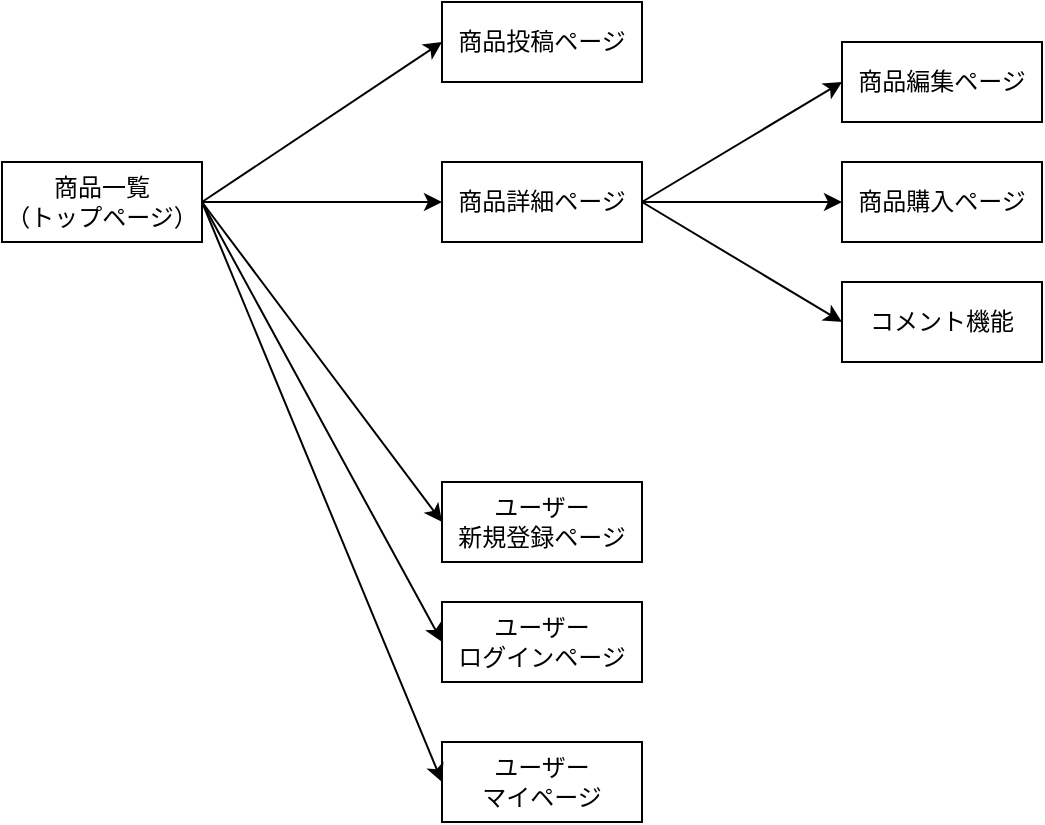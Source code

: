 <mxfile>
    <diagram id="2mdLUfDblTNSKEetpJIO" name="ページ1">
        <mxGraphModel dx="1208" dy="777" grid="1" gridSize="10" guides="1" tooltips="1" connect="1" arrows="1" fold="1" page="1" pageScale="1" pageWidth="827" pageHeight="1169" math="0" shadow="0">
            <root>
                <mxCell id="0"/>
                <mxCell id="1" parent="0"/>
                <mxCell id="2" value="商品一覧&lt;br&gt;（トップページ）" style="whiteSpace=wrap;html=1;align=center;" vertex="1" parent="1">
                    <mxGeometry x="20" y="120" width="100" height="40" as="geometry"/>
                </mxCell>
                <mxCell id="3" value="商品投稿ページ" style="whiteSpace=wrap;html=1;align=center;" vertex="1" parent="1">
                    <mxGeometry x="240" y="40" width="100" height="40" as="geometry"/>
                </mxCell>
                <mxCell id="4" value="商品詳細ページ" style="whiteSpace=wrap;html=1;align=center;" vertex="1" parent="1">
                    <mxGeometry x="240" y="120" width="100" height="40" as="geometry"/>
                </mxCell>
                <mxCell id="5" value="商品編集ページ" style="whiteSpace=wrap;html=1;align=center;" vertex="1" parent="1">
                    <mxGeometry x="440" y="60" width="100" height="40" as="geometry"/>
                </mxCell>
                <mxCell id="6" value="商品購入ページ" style="whiteSpace=wrap;html=1;align=center;" vertex="1" parent="1">
                    <mxGeometry x="440" y="120" width="100" height="40" as="geometry"/>
                </mxCell>
                <mxCell id="7" value="ユーザー&lt;br&gt;新規登録ページ" style="whiteSpace=wrap;html=1;align=center;" vertex="1" parent="1">
                    <mxGeometry x="240" y="280" width="100" height="40" as="geometry"/>
                </mxCell>
                <mxCell id="8" value="コメント機能" style="whiteSpace=wrap;html=1;align=center;" vertex="1" parent="1">
                    <mxGeometry x="440" y="180" width="100" height="40" as="geometry"/>
                </mxCell>
                <mxCell id="9" value="ユーザー&lt;br&gt;ログインページ" style="whiteSpace=wrap;html=1;align=center;" vertex="1" parent="1">
                    <mxGeometry x="240" y="340" width="100" height="40" as="geometry"/>
                </mxCell>
                <mxCell id="10" value="ユーザー&lt;br&gt;マイページ" style="whiteSpace=wrap;html=1;align=center;" vertex="1" parent="1">
                    <mxGeometry x="240" y="410" width="100" height="40" as="geometry"/>
                </mxCell>
                <mxCell id="11" value="" style="endArrow=classic;html=1;entryX=0;entryY=0.5;entryDx=0;entryDy=0;exitX=1;exitY=0.5;exitDx=0;exitDy=0;" edge="1" parent="1" source="2" target="3">
                    <mxGeometry width="50" height="50" relative="1" as="geometry">
                        <mxPoint x="140" y="60" as="sourcePoint"/>
                        <mxPoint x="230" y="60" as="targetPoint"/>
                    </mxGeometry>
                </mxCell>
                <mxCell id="12" value="" style="endArrow=classic;html=1;entryX=0;entryY=0.5;entryDx=0;entryDy=0;exitX=1;exitY=0.5;exitDx=0;exitDy=0;" edge="1" parent="1" source="2" target="4">
                    <mxGeometry width="50" height="50" relative="1" as="geometry">
                        <mxPoint x="140" y="79" as="sourcePoint"/>
                        <mxPoint x="240" y="79" as="targetPoint"/>
                    </mxGeometry>
                </mxCell>
                <mxCell id="13" value="" style="endArrow=classic;html=1;exitX=1;exitY=0.5;exitDx=0;exitDy=0;" edge="1" parent="1">
                    <mxGeometry width="50" height="50" relative="1" as="geometry">
                        <mxPoint x="340" y="140" as="sourcePoint"/>
                        <mxPoint x="440" y="140" as="targetPoint"/>
                    </mxGeometry>
                </mxCell>
                <mxCell id="15" value="" style="endArrow=classic;html=1;entryX=0;entryY=0.5;entryDx=0;entryDy=0;exitX=1;exitY=0.5;exitDx=0;exitDy=0;" edge="1" parent="1" target="8">
                    <mxGeometry width="50" height="50" relative="1" as="geometry">
                        <mxPoint x="340" y="140" as="sourcePoint"/>
                        <mxPoint x="440" y="220" as="targetPoint"/>
                    </mxGeometry>
                </mxCell>
                <mxCell id="16" value="" style="endArrow=classic;html=1;entryX=0;entryY=0.5;entryDx=0;entryDy=0;exitX=1;exitY=0.5;exitDx=0;exitDy=0;" edge="1" parent="1" source="4" target="5">
                    <mxGeometry width="50" height="50" relative="1" as="geometry">
                        <mxPoint x="330" y="50" as="sourcePoint"/>
                        <mxPoint x="430" y="110" as="targetPoint"/>
                    </mxGeometry>
                </mxCell>
                <mxCell id="17" value="" style="endArrow=classic;html=1;entryX=0;entryY=0.5;entryDx=0;entryDy=0;exitX=1;exitY=0.5;exitDx=0;exitDy=0;" edge="1" parent="1" source="2" target="10">
                    <mxGeometry width="50" height="50" relative="1" as="geometry">
                        <mxPoint x="130" y="140" as="sourcePoint"/>
                        <mxPoint x="230" y="220" as="targetPoint"/>
                    </mxGeometry>
                </mxCell>
                <mxCell id="18" value="" style="endArrow=classic;html=1;entryX=0;entryY=0.5;entryDx=0;entryDy=0;exitX=1;exitY=0.5;exitDx=0;exitDy=0;" edge="1" parent="1" source="2" target="9">
                    <mxGeometry width="50" height="50" relative="1" as="geometry">
                        <mxPoint x="140" y="360" as="sourcePoint"/>
                        <mxPoint x="260" y="650" as="targetPoint"/>
                    </mxGeometry>
                </mxCell>
                <mxCell id="20" value="" style="endArrow=classic;html=1;entryX=0;entryY=0.5;entryDx=0;entryDy=0;exitX=1;exitY=0.5;exitDx=0;exitDy=0;" edge="1" parent="1" source="2" target="7">
                    <mxGeometry width="50" height="50" relative="1" as="geometry">
                        <mxPoint x="140" y="140" as="sourcePoint"/>
                        <mxPoint x="260" y="360" as="targetPoint"/>
                    </mxGeometry>
                </mxCell>
            </root>
        </mxGraphModel>
    </diagram>
</mxfile>
